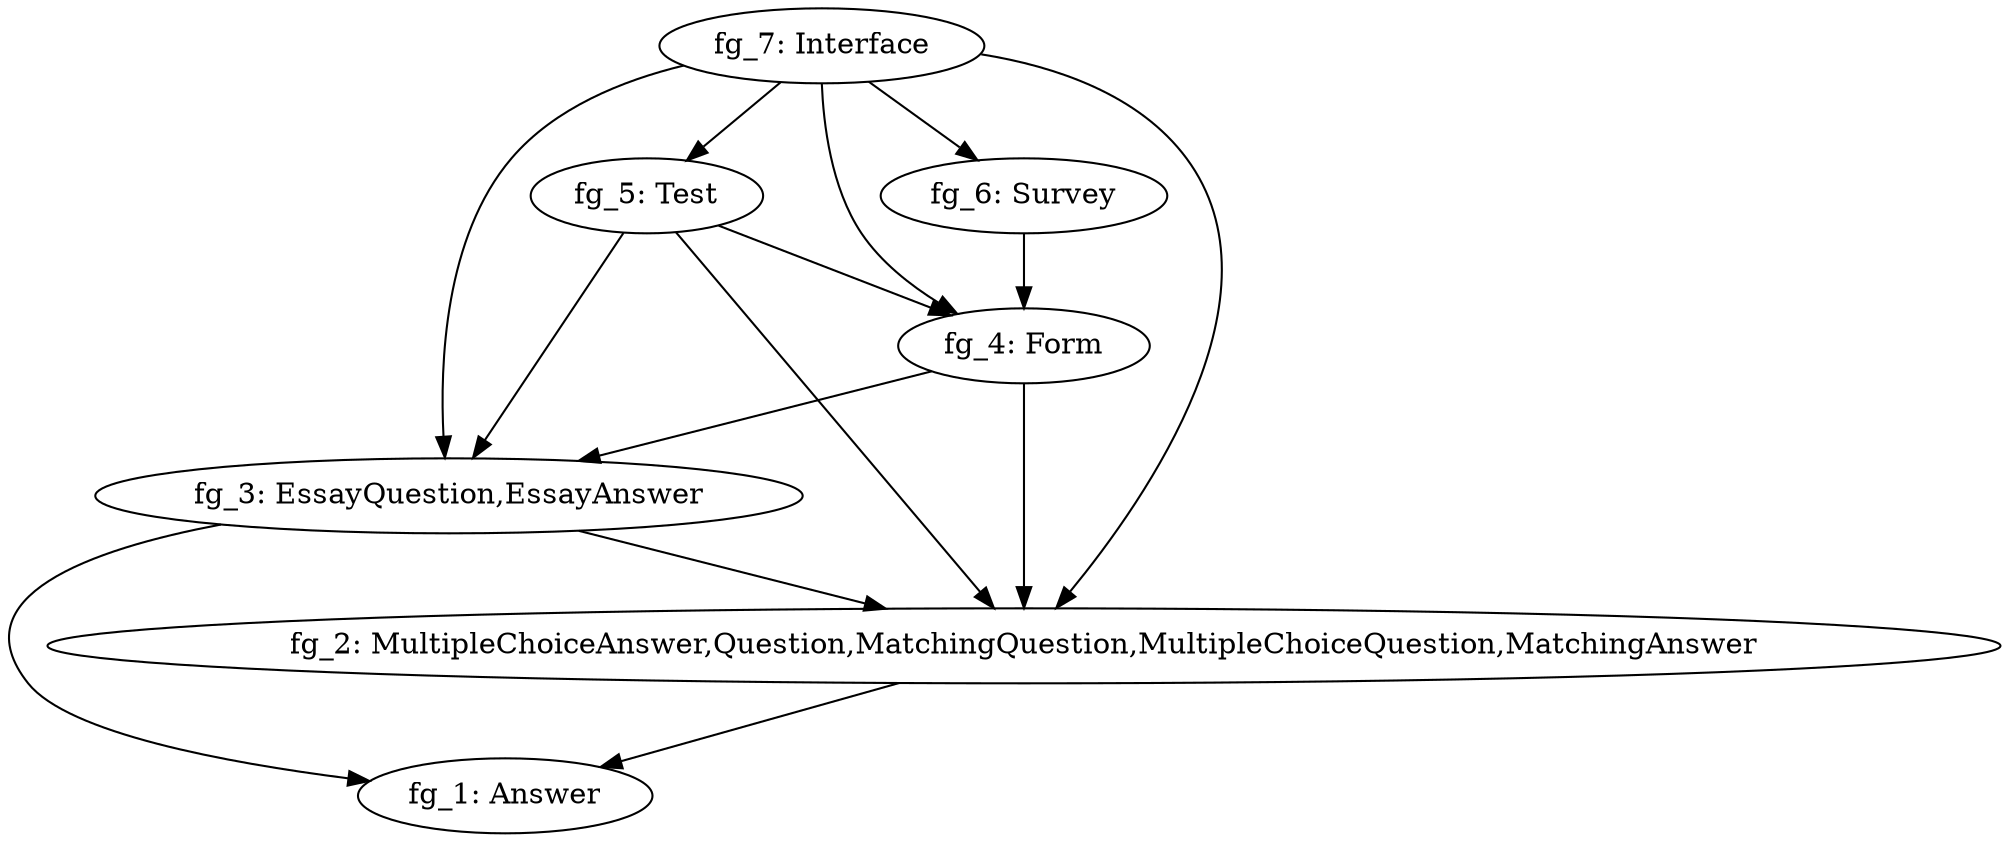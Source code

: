digraph G { 
"fg_2: MultipleChoiceAnswer,Question,MatchingQuestion,MultipleChoiceQuestion,MatchingAnswer" -> "fg_1: Answer"; 
"fg_3: EssayQuestion,EssayAnswer" -> "fg_2: MultipleChoiceAnswer,Question,MatchingQuestion,MultipleChoiceQuestion,MatchingAnswer"; 
"fg_3: EssayQuestion,EssayAnswer" -> "fg_1: Answer"; 
"fg_4: Form" -> "fg_3: EssayQuestion,EssayAnswer"; 
"fg_4: Form" -> "fg_2: MultipleChoiceAnswer,Question,MatchingQuestion,MultipleChoiceQuestion,MatchingAnswer"; 
"fg_5: Test" -> "fg_3: EssayQuestion,EssayAnswer"; 
"fg_5: Test" -> "fg_4: Form"; 
"fg_5: Test" -> "fg_2: MultipleChoiceAnswer,Question,MatchingQuestion,MultipleChoiceQuestion,MatchingAnswer"; 
"fg_6: Survey" -> "fg_4: Form"; 
"fg_7: Interface" -> "fg_3: EssayQuestion,EssayAnswer"; 
"fg_7: Interface" -> "fg_5: Test"; 
"fg_7: Interface" -> "fg_4: Form"; 
"fg_7: Interface" -> "fg_2: MultipleChoiceAnswer,Question,MatchingQuestion,MultipleChoiceQuestion,MatchingAnswer"; 
"fg_7: Interface" -> "fg_6: Survey"; 
}